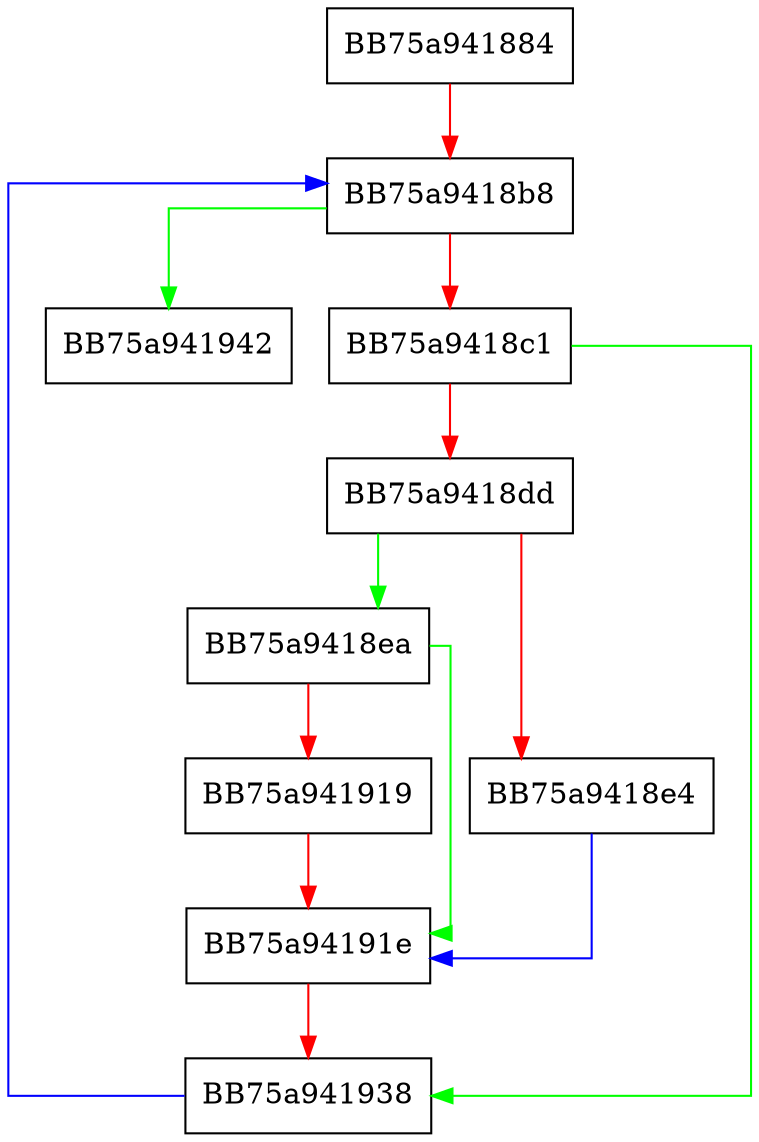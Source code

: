digraph refresh {
  node [shape="box"];
  graph [splines=ortho];
  BB75a941884 -> BB75a9418b8 [color="red"];
  BB75a9418b8 -> BB75a941942 [color="green"];
  BB75a9418b8 -> BB75a9418c1 [color="red"];
  BB75a9418c1 -> BB75a941938 [color="green"];
  BB75a9418c1 -> BB75a9418dd [color="red"];
  BB75a9418dd -> BB75a9418ea [color="green"];
  BB75a9418dd -> BB75a9418e4 [color="red"];
  BB75a9418e4 -> BB75a94191e [color="blue"];
  BB75a9418ea -> BB75a94191e [color="green"];
  BB75a9418ea -> BB75a941919 [color="red"];
  BB75a941919 -> BB75a94191e [color="red"];
  BB75a94191e -> BB75a941938 [color="red"];
  BB75a941938 -> BB75a9418b8 [color="blue"];
}